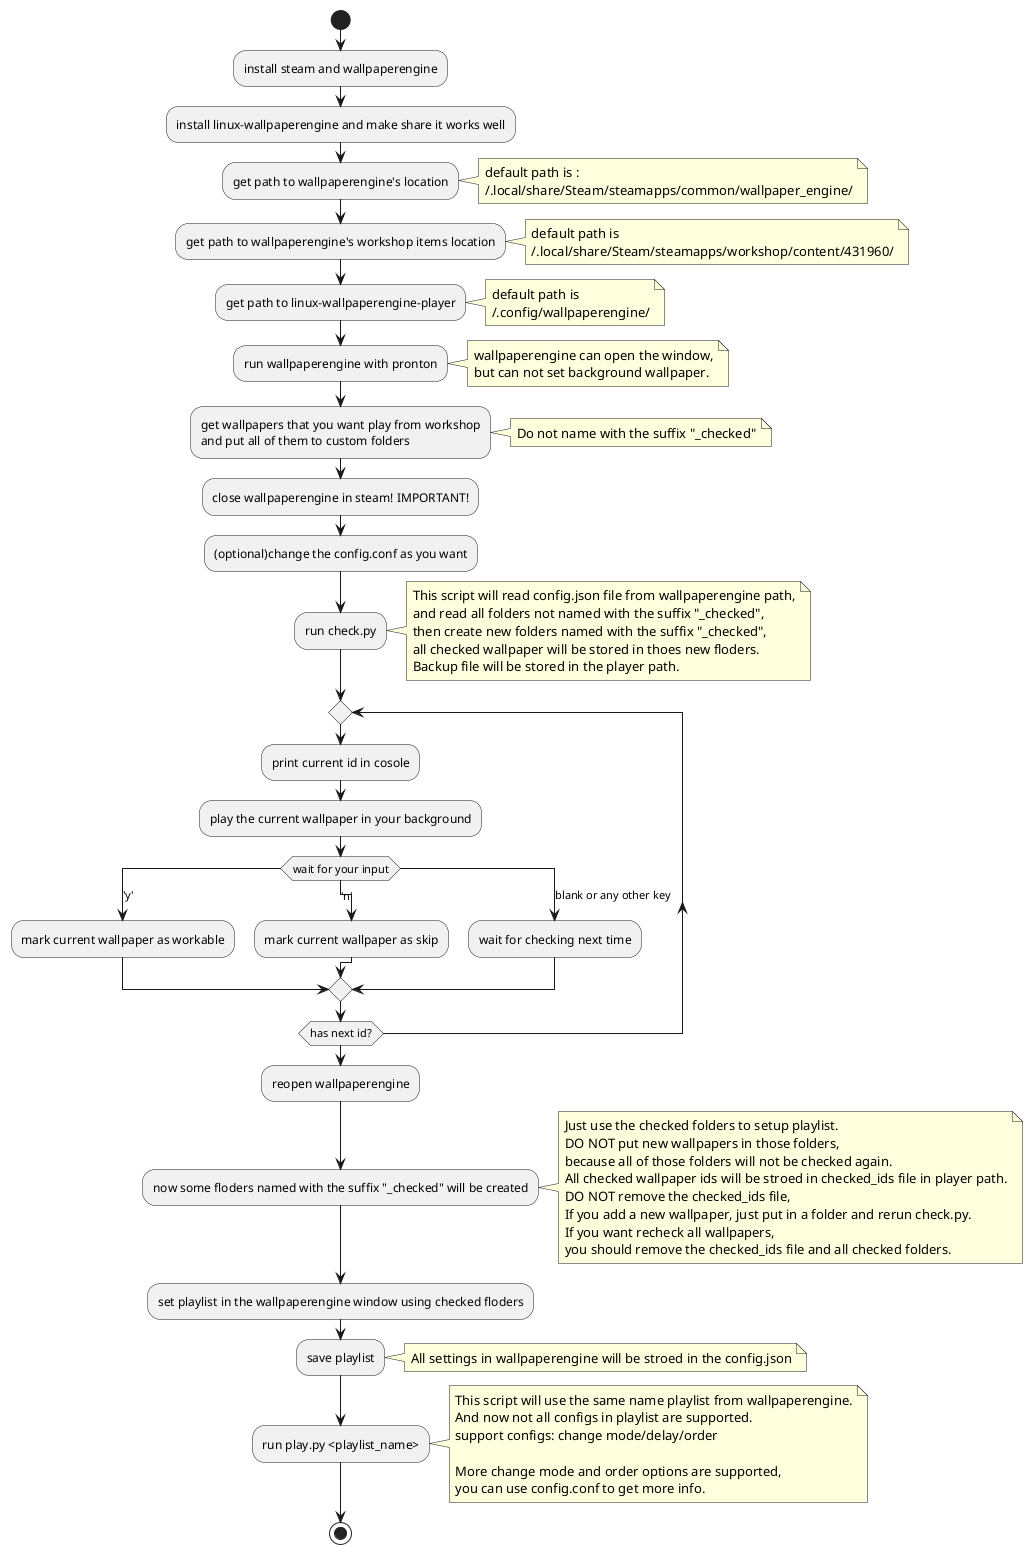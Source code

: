 @startuml
start

:install steam and wallpaperengine;
:install linux-wallpaperengine and make share it works well;
:get path to wallpaperengine's location;
note right
default path is :
~/.local/share/Steam/steamapps/common/wallpaper_engine/
end note

:get path to wallpaperengine's workshop items location;
note right
default path is 
~/.local/share/Steam/steamapps/workshop/content/431960/
end note

:get path to linux-wallpaperengine-player;
note right
default path is 
~/.config/wallpaperengine/
end note


:run wallpaperengine with pronton;
note right
wallpaperengine can open the window,
but can not set background wallpaper.
end note

:get wallpapers that you want play from workshop
and put all of them to custom folders;
note right
Do not name with the suffix "_checked"
end note

:close wallpaperengine in steam! IMPORTANT!;
:(optional)change the config.conf as you want;

:run check.py;
note right
This script will read config.json file from wallpaperengine path,
and read all folders not named with the suffix "_checked", 
then create new folders named with the suffix "_checked",
all checked wallpaper will be stored in thoes new floders.
Backup file will be stored in the player path.
end note

repeat

:print current id in cosole;
:play the current wallpaper in your background;
switch (wait for your input)
case ('y')
  :mark current wallpaper as workable;
case ('n')
  :mark current wallpaper as skip;
case (blank or any other key)
  :wait for checking next time;
endswitch

repeat while(has next id?)

:reopen wallpaperengine;
:now some floders named with the suffix "_checked" will be created;

note right
Just use the checked folders to setup playlist.
DO NOT put new wallpapers in those folders,
because all of those folders will not be checked again.
All checked wallpaper ids will be stroed in checked_ids file in player path.
DO NOT remove the checked_ids file, 
If you add a new wallpaper, just put in a folder and rerun check.py.
If you want recheck all wallpapers,
you should remove the checked_ids file and all checked folders.
end note

:set playlist in the wallpaperengine window using checked floders;
:save playlist; 
note right
All settings in wallpaperengine will be stroed in the config.json
end note

:run play.py <playlist_name>;
note right
This script will use the same name playlist from wallpaperengine.
And now not all configs in playlist are supported.
support configs: change mode/delay/order 

More change mode and order options are supported,
you can use config.conf to get more info.
end note


stop

@enduml
